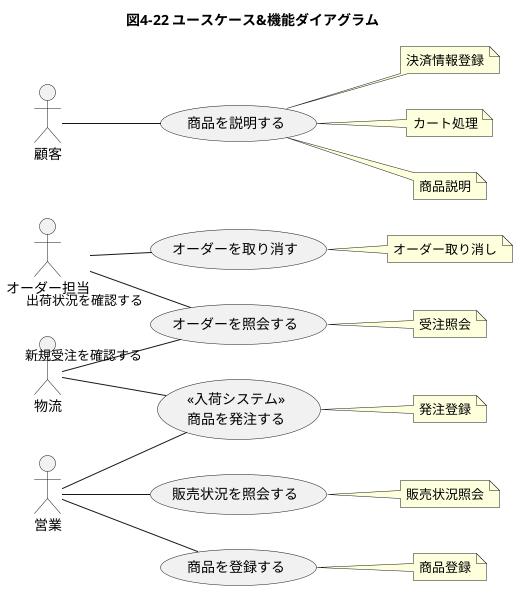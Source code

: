 @startuml
left to right direction
title 図4-22 ユースケース&機能ダイアグラム
actor オーダー担当 as A1
actor 物流 as A2
actor 営業 as A3
actor 顧客 as A4
usecase オーダーを取り消す as U1
usecase オーダーを照会する as U2
usecase "<<入荷システム>>\n商品を発注する" as U3
usecase 販売状況を照会する as U4
usecase 商品を登録する as U5
usecase 商品を説明する as U6
note "オーダー取り消し" as N1
note "受注照会" as N2
note "発注登録" as N3
note "販売状況照会" as N4
note "商品登録" as N5
note "決済情報登録" as N6
note "カート処理" as N7
note "商品説明" as N8
A1 -- U1
U1 ..> N1
A1 --"出荷状況を確認する" U2
A2 --"新規受注を確認する" U2
U2 ..> N2
A2 -- U3
A3 -- U3
U3 ..> N3
A3 -- U4
U4 ..> N4
A3 -- U5
U5 ..> N5
A4 -- U6
U6 ..> N6
U6 ..> N7
U6 ..> N8
@enduml